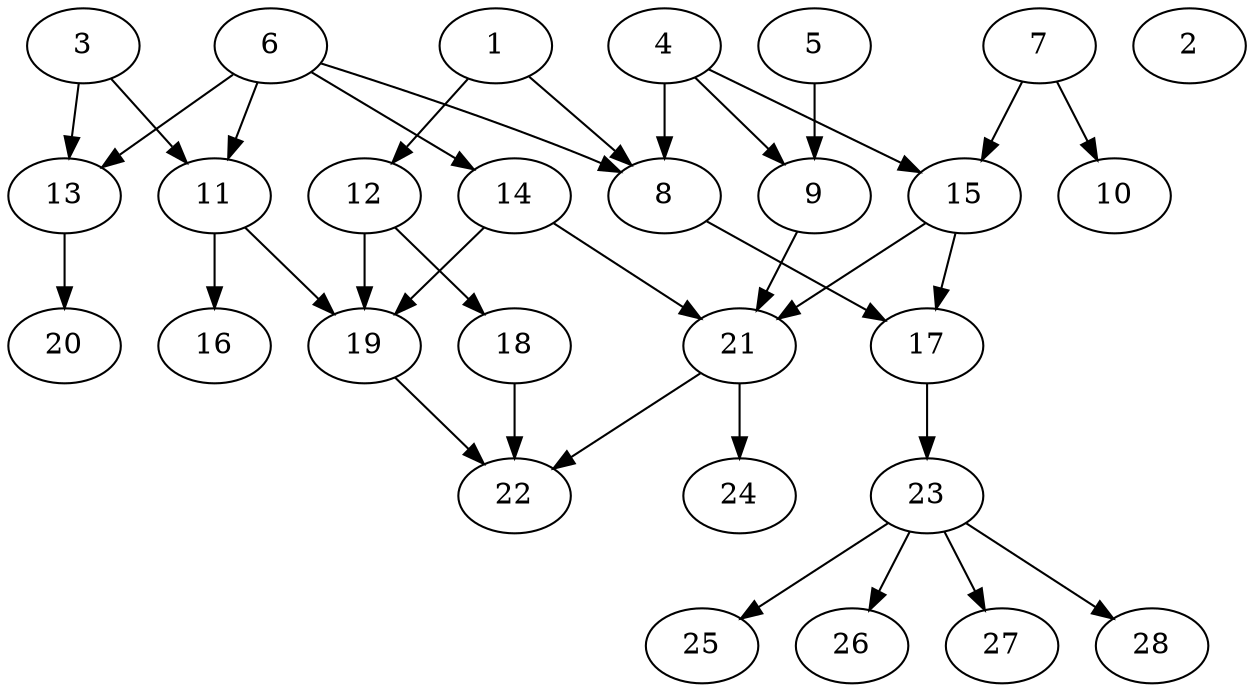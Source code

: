 // DAG (tier=2-normal, mode=compute, n=28, ccr=0.377, fat=0.590, density=0.414, regular=0.469, jump=0.191, mindata=524288, maxdata=8388608)
// DAG automatically generated by daggen at Sun Aug 24 16:33:33 2025
// /home/ermia/Project/Environments/daggen/bin/daggen --dot --ccr 0.377 --fat 0.590 --regular 0.469 --density 0.414 --jump 0.191 --mindata 524288 --maxdata 8388608 -n 28 
digraph G {
  1 [size="52350992013136", alpha="0.09", expect_size="26175496006568"]
  1 -> 8 [size ="2812205334528"]
  1 -> 12 [size ="2812205334528"]
  2 [size="10673082193091340", alpha="0.16", expect_size="5336541096545670"]
  3 [size="2117113334082349", alpha="0.13", expect_size="1058556667041174"]
  3 -> 11 [size ="60791101325312"]
  3 -> 13 [size ="60791101325312"]
  4 [size="16338183747218178048", alpha="0.10", expect_size="8169091873609089024"]
  4 -> 8 [size ="51510113206272"]
  4 -> 9 [size ="51510113206272"]
  4 -> 15 [size ="51510113206272"]
  5 [size="587705535030099968000", alpha="0.04", expect_size="293852767515049984000"]
  5 -> 9 [size ="561301893939200"]
  6 [size="2276111654283716", alpha="0.06", expect_size="1138055827141858"]
  6 -> 8 [size ="181304670814208"]
  6 -> 11 [size ="181304670814208"]
  6 -> 13 [size ="181304670814208"]
  6 -> 14 [size ="181304670814208"]
  7 [size="15492929243192444", alpha="0.08", expect_size="7746464621596222"]
  7 -> 10 [size ="261940525924352"]
  7 -> 15 [size ="261940525924352"]
  8 [size="21228530482215387136", alpha="0.06", expect_size="10614265241107693568"]
  8 -> 17 [size ="61334280470528"]
  9 [size="21695066813162184", alpha="0.03", expect_size="10847533406581092"]
  9 -> 21 [size ="38956905267200"]
  10 [size="87498090415779520", alpha="0.12", expect_size="43749045207889760"]
  11 [size="6281560758521106", alpha="0.01", expect_size="3140780379260553"]
  11 -> 16 [size ="369293577420800"]
  11 -> 19 [size ="369293577420800"]
  12 [size="380144001931727", alpha="0.01", expect_size="190072000965863"]
  12 -> 18 [size ="6334749605888"]
  12 -> 19 [size ="6334749605888"]
  13 [size="43900306123128832000", alpha="0.18", expect_size="21950153061564416000"]
  13 -> 20 [size ="99556209459200"]
  14 [size="17762256647574519808", alpha="0.19", expect_size="8881128323787259904"]
  14 -> 19 [size ="54461393272832"]
  14 -> 21 [size ="54461393272832"]
  15 [size="2788939069567144", alpha="0.15", expect_size="1394469534783572"]
  15 -> 17 [size ="152519120519168"]
  15 -> 21 [size ="152519120519168"]
  16 [size="18541330053391404", alpha="0.08", expect_size="9270665026695702"]
  17 [size="5744725721062834176", alpha="0.10", expect_size="2872362860531417088"]
  17 -> 23 [size ="25660760260608"]
  18 [size="35731494695422064", alpha="0.19", expect_size="17865747347711032"]
  18 -> 22 [size ="23732412219392"]
  19 [size="7379718649992488", alpha="0.14", expect_size="3689859324996244"]
  19 -> 22 [size ="266270826037248"]
  20 [size="2261384324527381", alpha="0.13", expect_size="1130692162263690"]
  21 [size="234255255854907392000", alpha="0.20", expect_size="117127627927453696000"]
  21 -> 22 [size ="304006509363200"]
  21 -> 24 [size ="304006509363200"]
  22 [size="11630793626988912", alpha="0.02", expect_size="5815396813494456"]
  23 [size="56974715886879", alpha="0.04", expect_size="28487357943439"]
  23 -> 25 [size ="2715904114688"]
  23 -> 26 [size ="2715904114688"]
  23 -> 27 [size ="2715904114688"]
  23 -> 28 [size ="2715904114688"]
  24 [size="23926112983141318656", alpha="0.09", expect_size="11963056491570659328"]
  25 [size="272081668004902862848", alpha="0.18", expect_size="136040834002451431424"]
  26 [size="3495601296537035", alpha="0.08", expect_size="1747800648268517"]
  27 [size="54080138213974867968", alpha="0.14", expect_size="27040069106987433984"]
  28 [size="5933051023705031", alpha="0.02", expect_size="2966525511852515"]
}